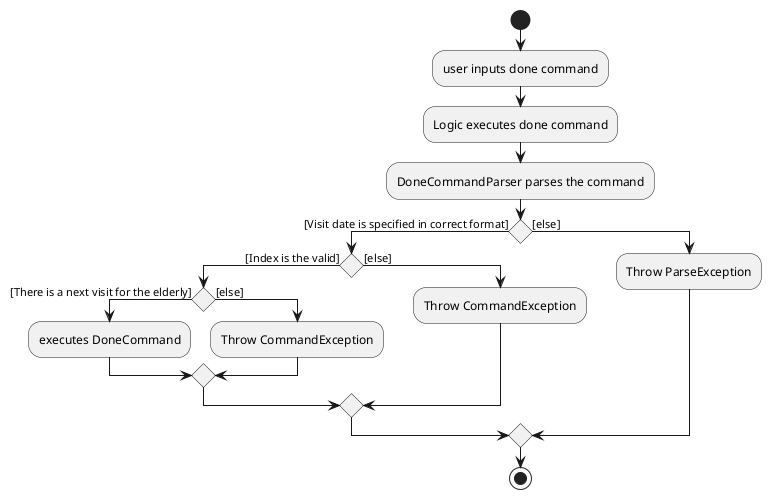 @startuml
start
:user inputs done command;
:Logic executes done command;
:DoneCommandParser parses the command;

if () then ([Visit date is specified in correct format])
    if () then ([Index is the valid])
        if () then ([There is a next visit for the elderly])
            :executes DoneCommand;
        else ([else])
            :Throw CommandException;
        endif

    else ([else])
        :Throw CommandException;
    endif

else ([else])
    :Throw ParseException;

endif
stop

@enduml

